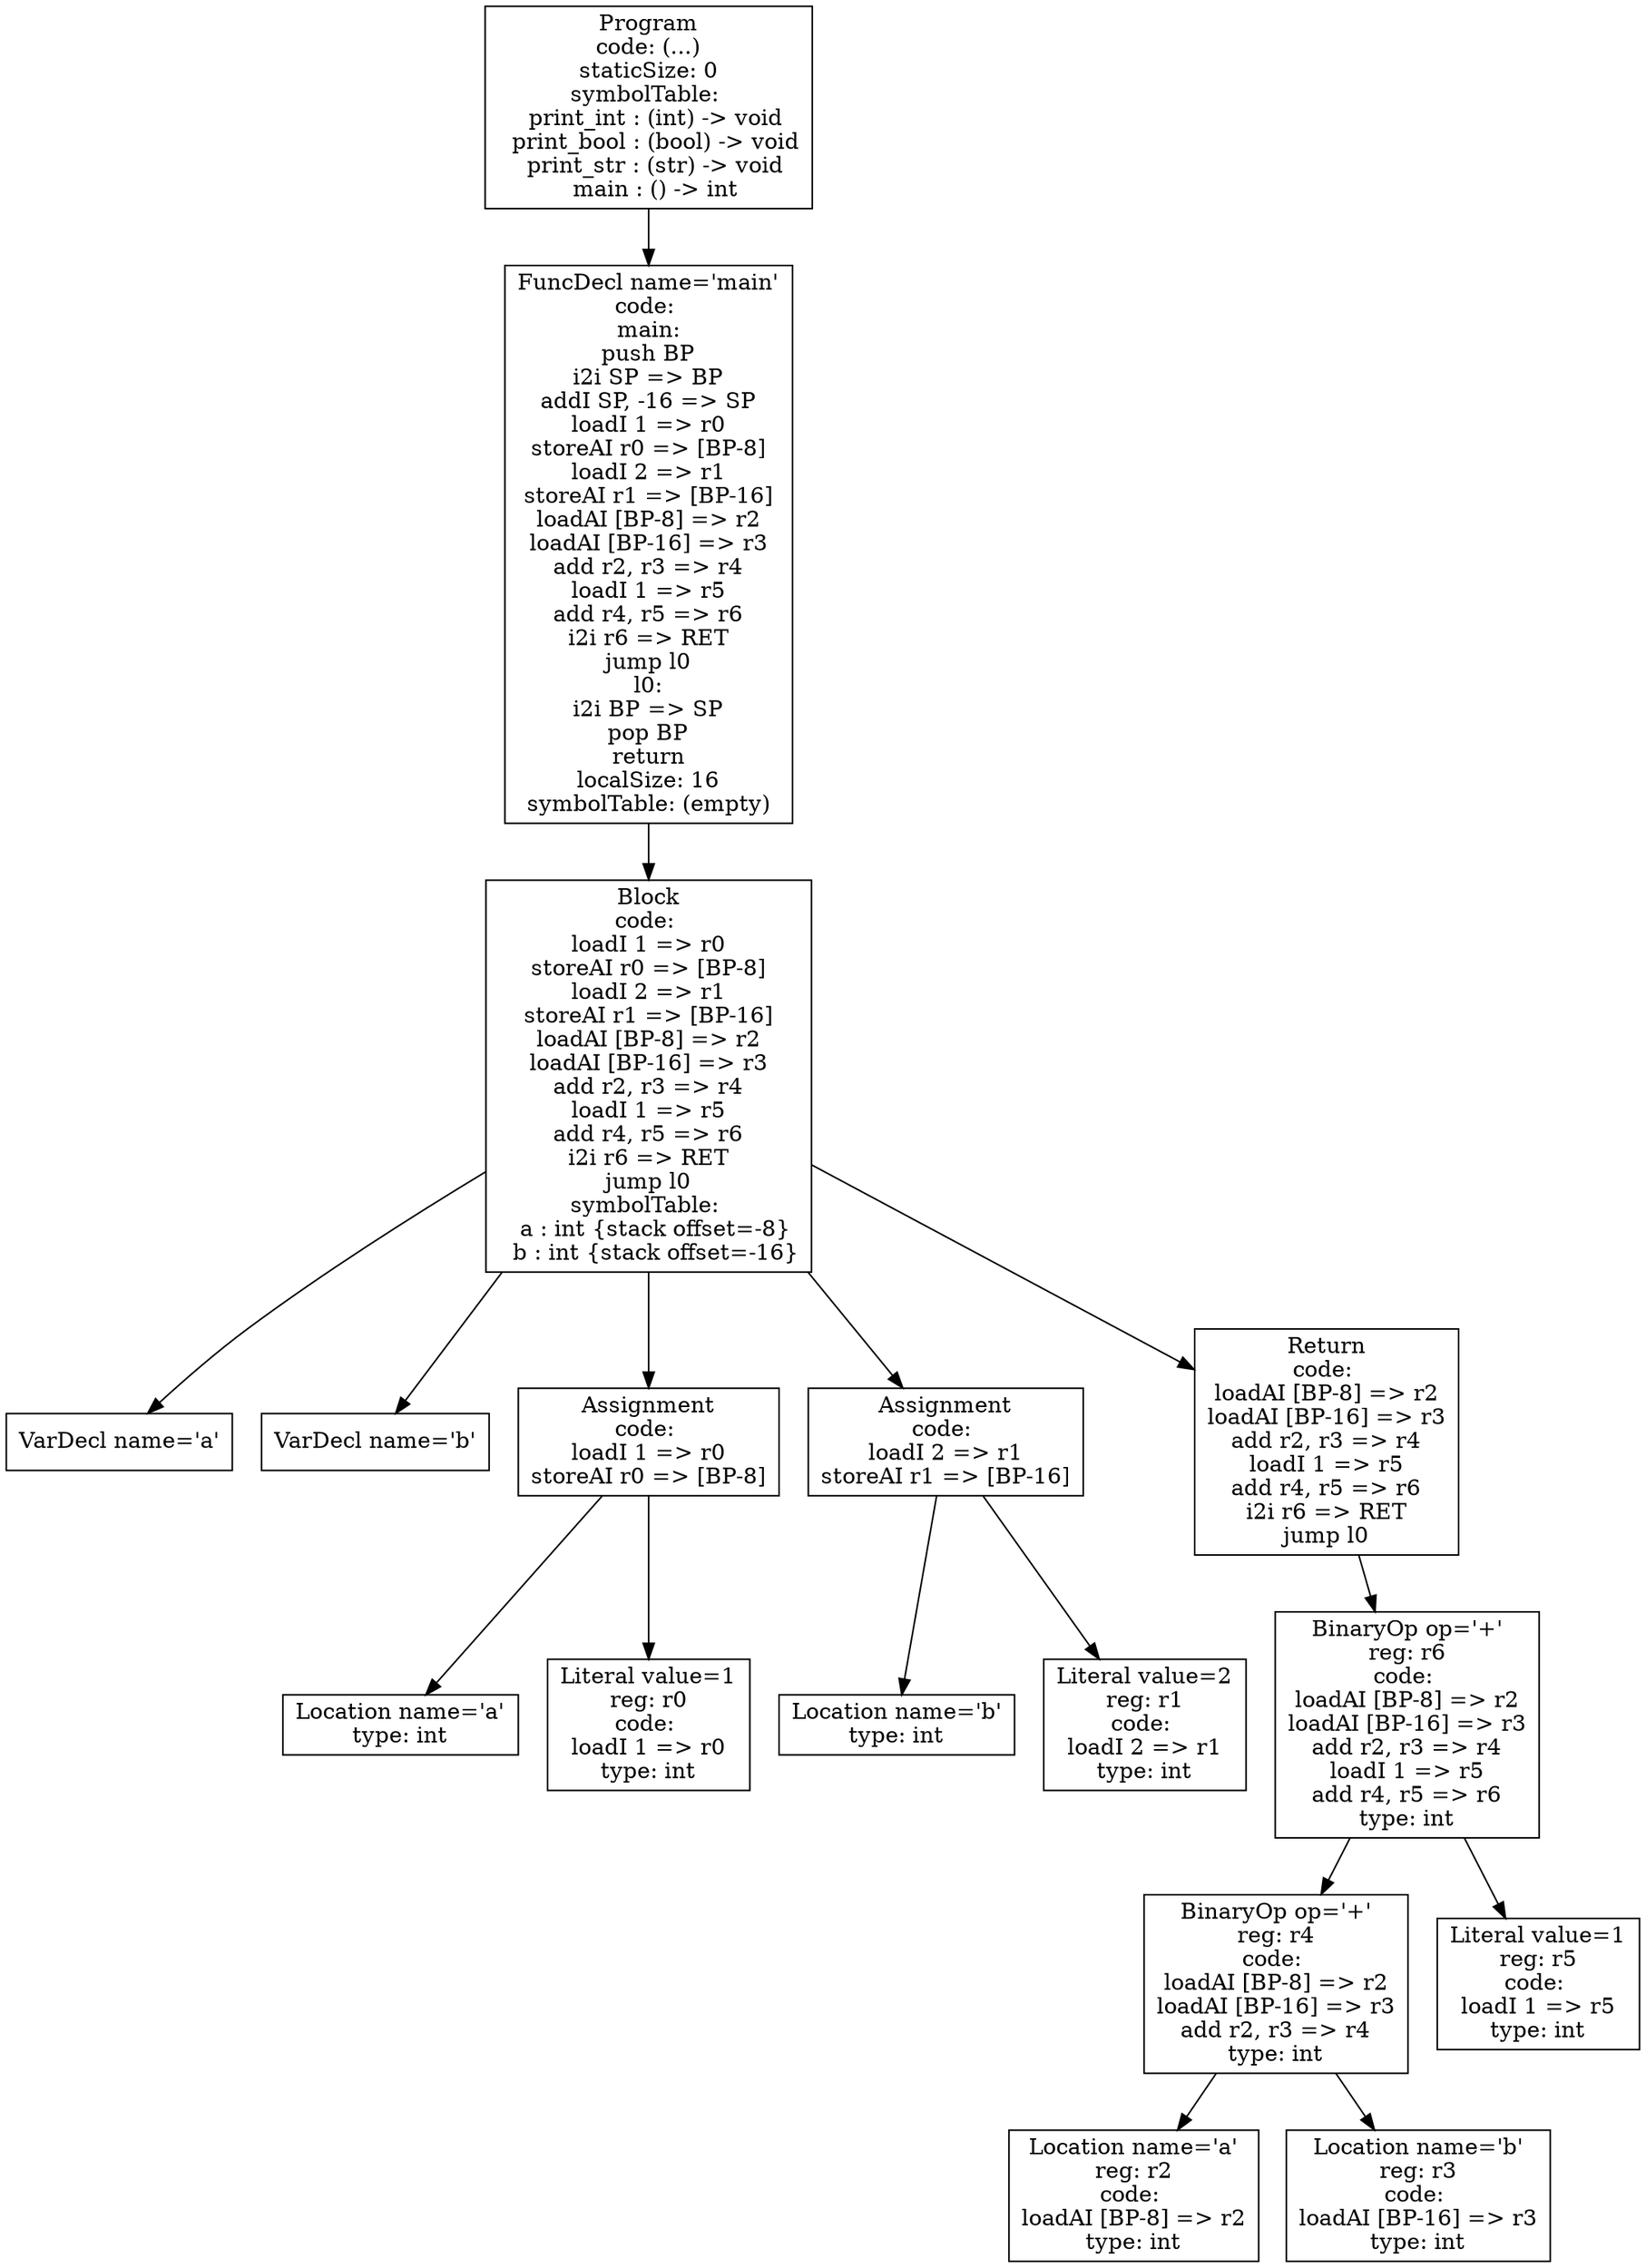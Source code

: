 digraph AST {
3 [shape=box, label="VarDecl name='a'"];
4 [shape=box, label="VarDecl name='b'"];
6 [shape=box, label="Location name='a'\ntype: int"];
7 [shape=box, label="Literal value=1\nreg: r0\ncode: \nloadI 1 => r0\ntype: int"];
5 [shape=box, label="Assignment\ncode: \nloadI 1 => r0\nstoreAI r0 => [BP-8]"];
5 -> 6;
5 -> 7;
9 [shape=box, label="Location name='b'\ntype: int"];
10 [shape=box, label="Literal value=2\nreg: r1\ncode: \nloadI 2 => r1\ntype: int"];
8 [shape=box, label="Assignment\ncode: \nloadI 2 => r1\nstoreAI r1 => [BP-16]"];
8 -> 9;
8 -> 10;
14 [shape=box, label="Location name='a'\nreg: r2\ncode: \nloadAI [BP-8] => r2\ntype: int"];
15 [shape=box, label="Location name='b'\nreg: r3\ncode: \nloadAI [BP-16] => r3\ntype: int"];
13 [shape=box, label="BinaryOp op='+'\nreg: r4\ncode: \nloadAI [BP-8] => r2\nloadAI [BP-16] => r3\nadd r2, r3 => r4\ntype: int"];
13 -> 14;
13 -> 15;
16 [shape=box, label="Literal value=1\nreg: r5\ncode: \nloadI 1 => r5\ntype: int"];
12 [shape=box, label="BinaryOp op='+'\nreg: r6\ncode: \nloadAI [BP-8] => r2\nloadAI [BP-16] => r3\nadd r2, r3 => r4\nloadI 1 => r5\nadd r4, r5 => r6\ntype: int"];
12 -> 13;
12 -> 16;
11 [shape=box, label="Return\ncode: \nloadAI [BP-8] => r2\nloadAI [BP-16] => r3\nadd r2, r3 => r4\nloadI 1 => r5\nadd r4, r5 => r6\ni2i r6 => RET\njump l0"];
11 -> 12;
2 [shape=box, label="Block\ncode: \nloadI 1 => r0\nstoreAI r0 => [BP-8]\nloadI 2 => r1\nstoreAI r1 => [BP-16]\nloadAI [BP-8] => r2\nloadAI [BP-16] => r3\nadd r2, r3 => r4\nloadI 1 => r5\nadd r4, r5 => r6\ni2i r6 => RET\njump l0\nsymbolTable: \n  a : int {stack offset=-8}\n  b : int {stack offset=-16}"];
2 -> 3;
2 -> 4;
2 -> 5;
2 -> 8;
2 -> 11;
1 [shape=box, label="FuncDecl name='main'\ncode: \nmain:\npush BP\ni2i SP => BP\naddI SP, -16 => SP\nloadI 1 => r0\nstoreAI r0 => [BP-8]\nloadI 2 => r1\nstoreAI r1 => [BP-16]\nloadAI [BP-8] => r2\nloadAI [BP-16] => r3\nadd r2, r3 => r4\nloadI 1 => r5\nadd r4, r5 => r6\ni2i r6 => RET\njump l0\nl0:\ni2i BP => SP\npop BP\nreturn\nlocalSize: 16\nsymbolTable: (empty)"];
1 -> 2;
0 [shape=box, label="Program\ncode: (...)\nstaticSize: 0\nsymbolTable: \n  print_int : (int) -> void\n  print_bool : (bool) -> void\n  print_str : (str) -> void\n  main : () -> int"];
0 -> 1;
}
